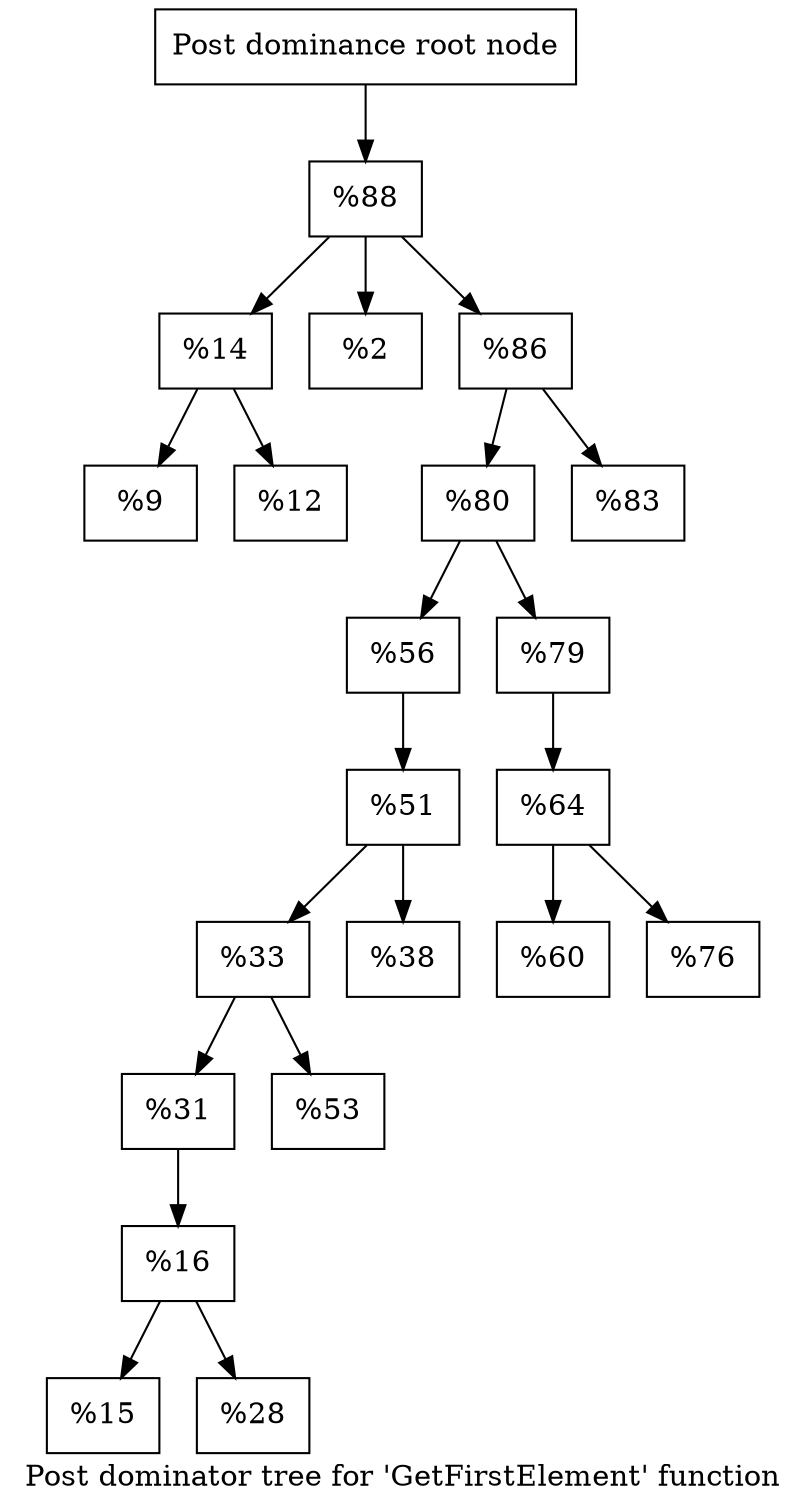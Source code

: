 digraph "Post dominator tree for 'GetFirstElement' function" {
	label="Post dominator tree for 'GetFirstElement' function";

	Node0x9cb2c0 [shape=record,label="{Post dominance root node}"];
	Node0x9cb2c0 -> Node0x984fd0;
	Node0x984fd0 [shape=record,label="{%88}"];
	Node0x984fd0 -> Node0x9d00b0;
	Node0x984fd0 -> Node0x9ccaf0;
	Node0x984fd0 -> Node0x9e6810;
	Node0x9d00b0 [shape=record,label="{%14}"];
	Node0x9d00b0 -> Node0x9bd160;
	Node0x9d00b0 -> Node0x9b4630;
	Node0x9bd160 [shape=record,label="{%9}"];
	Node0x9b4630 [shape=record,label="{%12}"];
	Node0x9ccaf0 [shape=record,label="{%2}"];
	Node0x9e6810 [shape=record,label="{%86}"];
	Node0x9e6810 -> Node0x971860;
	Node0x9e6810 -> Node0x9f1ba0;
	Node0x971860 [shape=record,label="{%80}"];
	Node0x971860 -> Node0x9f2ad0;
	Node0x971860 -> Node0x9b1030;
	Node0x9f2ad0 [shape=record,label="{%56}"];
	Node0x9f2ad0 -> Node0x9bda00;
	Node0x9bda00 [shape=record,label="{%51}"];
	Node0x9bda00 -> Node0x991220;
	Node0x9bda00 -> Node0x9cb510;
	Node0x991220 [shape=record,label="{%33}"];
	Node0x991220 -> Node0x961400;
	Node0x991220 -> Node0x9bb220;
	Node0x961400 [shape=record,label="{%31}"];
	Node0x961400 -> Node0x9b9540;
	Node0x9b9540 [shape=record,label="{%16}"];
	Node0x9b9540 -> Node0x9a5290;
	Node0x9b9540 -> Node0x9e9e00;
	Node0x9a5290 [shape=record,label="{%15}"];
	Node0x9e9e00 [shape=record,label="{%28}"];
	Node0x9bb220 [shape=record,label="{%53}"];
	Node0x9cb510 [shape=record,label="{%38}"];
	Node0x9b1030 [shape=record,label="{%79}"];
	Node0x9b1030 -> Node0x9764a0;
	Node0x9764a0 [shape=record,label="{%64}"];
	Node0x9764a0 -> Node0x9cc060;
	Node0x9764a0 -> Node0x9c4540;
	Node0x9cc060 [shape=record,label="{%60}"];
	Node0x9c4540 [shape=record,label="{%76}"];
	Node0x9f1ba0 [shape=record,label="{%83}"];
}
